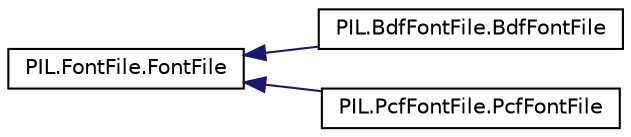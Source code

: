 digraph "Graphical Class Hierarchy"
{
 // LATEX_PDF_SIZE
  edge [fontname="Helvetica",fontsize="10",labelfontname="Helvetica",labelfontsize="10"];
  node [fontname="Helvetica",fontsize="10",shape=record];
  rankdir="LR";
  Node0 [label="PIL.FontFile.FontFile",height=0.2,width=0.4,color="black", fillcolor="white", style="filled",URL="$classPIL_1_1FontFile_1_1FontFile.html",tooltip=" "];
  Node0 -> Node1 [dir="back",color="midnightblue",fontsize="10",style="solid",fontname="Helvetica"];
  Node1 [label="PIL.BdfFontFile.BdfFontFile",height=0.2,width=0.4,color="black", fillcolor="white", style="filled",URL="$classPIL_1_1BdfFontFile_1_1BdfFontFile.html",tooltip=" "];
  Node0 -> Node2 [dir="back",color="midnightblue",fontsize="10",style="solid",fontname="Helvetica"];
  Node2 [label="PIL.PcfFontFile.PcfFontFile",height=0.2,width=0.4,color="black", fillcolor="white", style="filled",URL="$classPIL_1_1PcfFontFile_1_1PcfFontFile.html",tooltip=" "];
}
